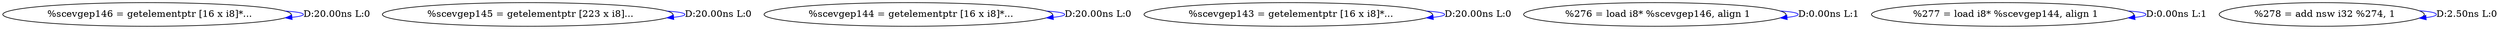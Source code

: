 digraph {
Node0x36eaf70[label="  %scevgep146 = getelementptr [16 x i8]*..."];
Node0x36eaf70 -> Node0x36eaf70[label="D:20.00ns L:0",color=blue];
Node0x36eb050[label="  %scevgep145 = getelementptr [223 x i8]..."];
Node0x36eb050 -> Node0x36eb050[label="D:20.00ns L:0",color=blue];
Node0x36eb130[label="  %scevgep144 = getelementptr [16 x i8]*..."];
Node0x36eb130 -> Node0x36eb130[label="D:20.00ns L:0",color=blue];
Node0x36eb210[label="  %scevgep143 = getelementptr [16 x i8]*..."];
Node0x36eb210 -> Node0x36eb210[label="D:20.00ns L:0",color=blue];
Node0x36eb3d0[label="  %276 = load i8* %scevgep146, align 1"];
Node0x36eb3d0 -> Node0x36eb3d0[label="D:0.00ns L:1",color=blue];
Node0x36eb5d0[label="  %277 = load i8* %scevgep144, align 1"];
Node0x36eb5d0 -> Node0x36eb5d0[label="D:0.00ns L:1",color=blue];
Node0x36eb800[label="  %278 = add nsw i32 %274, 1"];
Node0x36eb800 -> Node0x36eb800[label="D:2.50ns L:0",color=blue];
}
